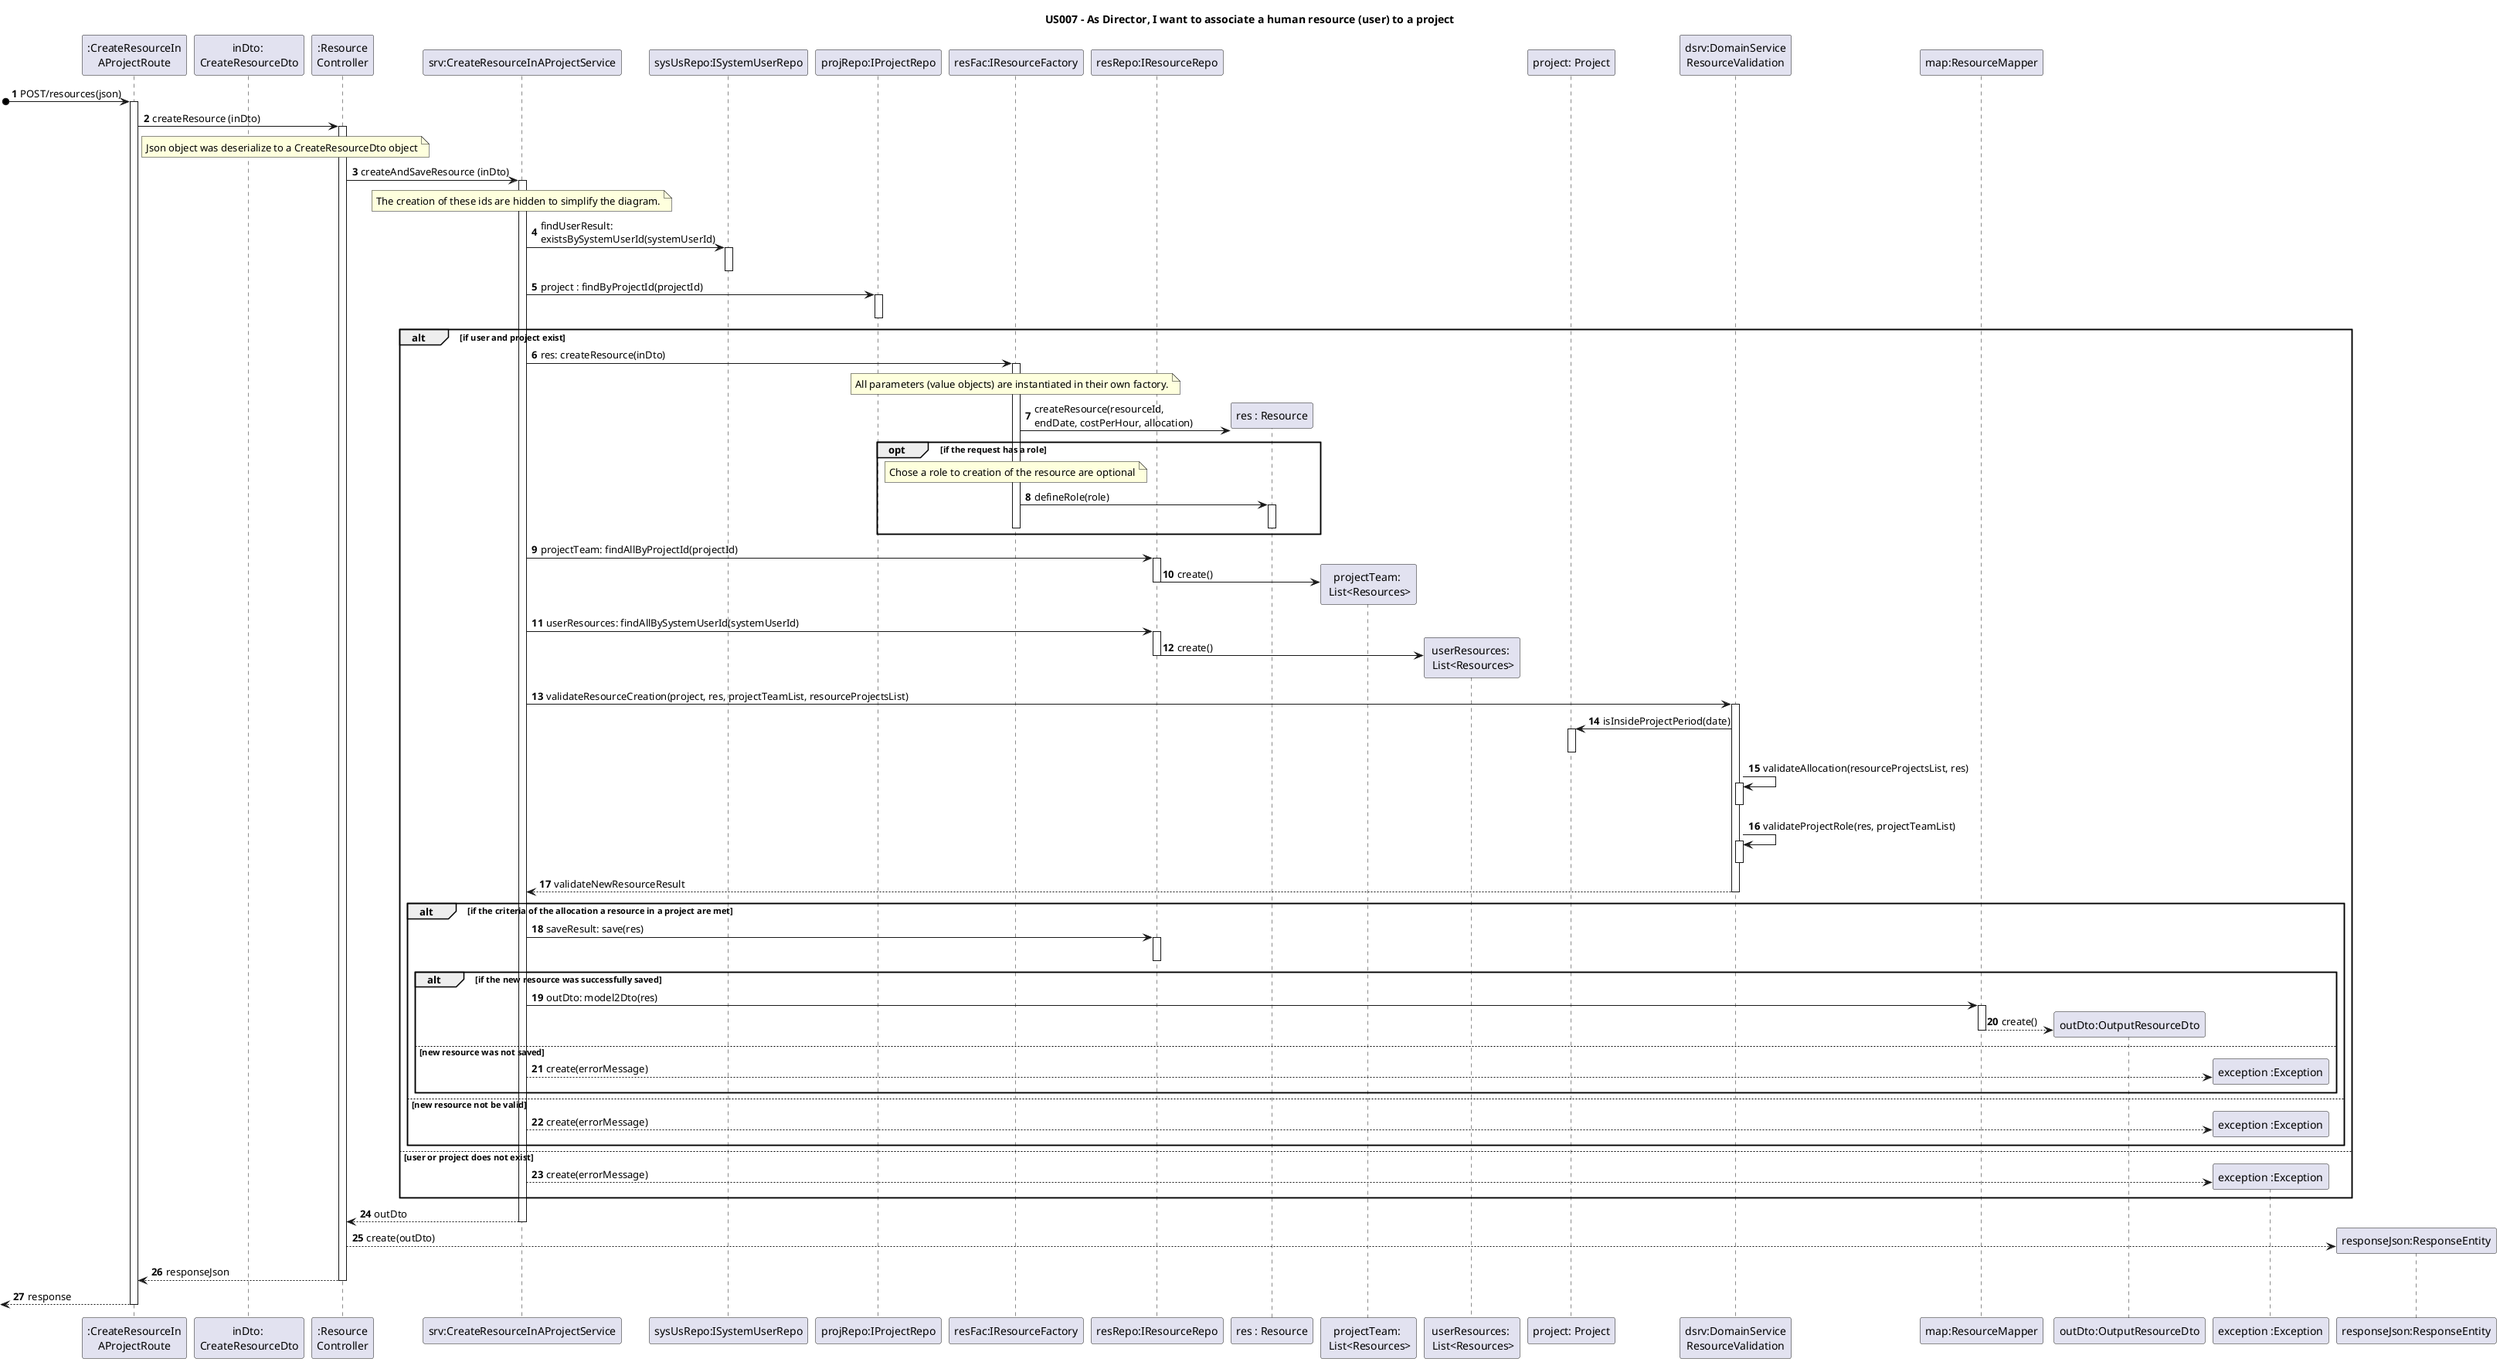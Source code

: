 @startuml
'https://plantuml.com/sequence-diagram

title US007 - As Director, I want to associate a human resource (user) to a project

autoactivate on
autonumber

participant ":CreateResourceIn\nAProjectRoute" as Route
participant "inDto: \nCreateResourceDto" as dto
participant ":Resource\nController" as Ctrl
participant "srv:CreateResourceInAProjectService" as srv
participant "sysUsRepo:ISystemUserRepo" as systemUserStore
participant "projRepo:IProjectRepo" as projectStore
participant "resFac:IResourceFactory" as resourceFactory
participant "resRepo:IResourceRepo" as resourceStore
participant "res : Resource" as resource
participant "projectTeam: \n List<Resources>" as projectTeam
participant "userResources: \n List<Resources>" as resourceProjects
participant "project: Project" as project
participant "dsrv:DomainService\nResourceValidation" as domainService
participant "map:ResourceMapper" as map
participant "outDto:OutputResourceDto" as outDto
participant "exception :Exception" as exc
participant "responseJson:ResponseEntity" as json

[o-> Route:  POST/resources(json)
Route -> Ctrl: createResource (inDto)
note right Route: Json object was deserialize to a CreateResourceDto object
Ctrl -> srv: createAndSaveResource (inDto)

note over srv : The creation of these ids are hidden to simplify the diagram.
srv -> systemUserStore: findUserResult: \nexistsBySystemUserId(systemUserId)
deactivate systemUserStore
srv -> projectStore: project : findByProjectId(projectId)
deactivate projectStore
alt if user and project exist
srv -> resourceFactory: res: createResource(inDto)
note over resourceFactory : All parameters (value objects) are instantiated in their own factory.
resourceFactory -> resource**: createResource(resourceId, \nendDate, costPerHour, allocation)
opt if the request has a role
note over resourceFactory : Chose a role to creation of the resource are optional
resourceFactory -> resource :defineRole(role)
deactivate resourceFactory
deactivate resource
end

srv -> resourceStore: projectTeam: findAllByProjectId(projectId)
resourceStore-> projectTeam**: create()
deactivate
srv -> resourceStore: userResources: findAllBySystemUserId(systemUserId)
resourceStore -> resourceProjects**: create()
deactivate

srv -> domainService: validateResourceCreation(project, res, projectTeamList, resourceProjectsList)
domainService -> project: isInsideProjectPeriod(date)
deactivate
domainService -> domainService: validateAllocation(resourceProjectsList, res)
deactivate
domainService -> domainService: validateProjectRole(res, projectTeamList)
deactivate
domainService --> srv: validateNewResourceResult
alt if the criteria of the allocation a resource in a project are met
srv -> resourceStore: saveResult: save(res)
deactivate

alt if the new resource was successfully saved
srv -> map : outDto: model2Dto(res)
map --> outDto** : create()
deactivate

else new resource was not saved
srv --> exc** : create(errorMessage)
end
else new resource not be valid
srv --> exc** : create(errorMessage)
end
else user or project does not exist
srv --> exc** : create(errorMessage)
end
srv --> Ctrl: outDto
Ctrl --> json**: create(outDto)
Ctrl --> Route: responseJson
[<--Route: response

@enduml